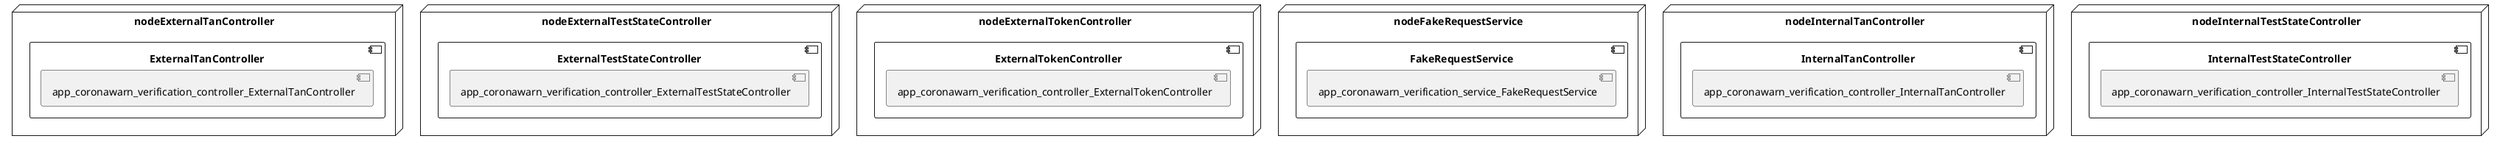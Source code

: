 @startuml
skinparam fixCircleLabelOverlapping true
skinparam componentStyle uml2
node nodeExternalTanController {
component ExternalTanController {
[app_coronawarn_verification_controller_ExternalTanController] [[corona-warn-app-cwa-verification-server.system#_9EhNK8YmEe60VeGO0Qd4uQ]]
}
}
node nodeExternalTestStateController {
component ExternalTestStateController {
[app_coronawarn_verification_controller_ExternalTestStateController] [[corona-warn-app-cwa-verification-server.system#_9EhNK8YmEe60VeGO0Qd4uQ]]
}
}
node nodeExternalTokenController {
component ExternalTokenController {
[app_coronawarn_verification_controller_ExternalTokenController] [[corona-warn-app-cwa-verification-server.system#_9EhNK8YmEe60VeGO0Qd4uQ]]
}
}
node nodeFakeRequestService {
component FakeRequestService {
[app_coronawarn_verification_service_FakeRequestService] [[corona-warn-app-cwa-verification-server.system#_9EhNK8YmEe60VeGO0Qd4uQ]]
}
}
node nodeInternalTanController {
component InternalTanController {
[app_coronawarn_verification_controller_InternalTanController] [[corona-warn-app-cwa-verification-server.system#_9EhNK8YmEe60VeGO0Qd4uQ]]
}
}
node nodeInternalTestStateController {
component InternalTestStateController {
[app_coronawarn_verification_controller_InternalTestStateController] [[corona-warn-app-cwa-verification-server.system#_9EhNK8YmEe60VeGO0Qd4uQ]]
}
}

@enduml
